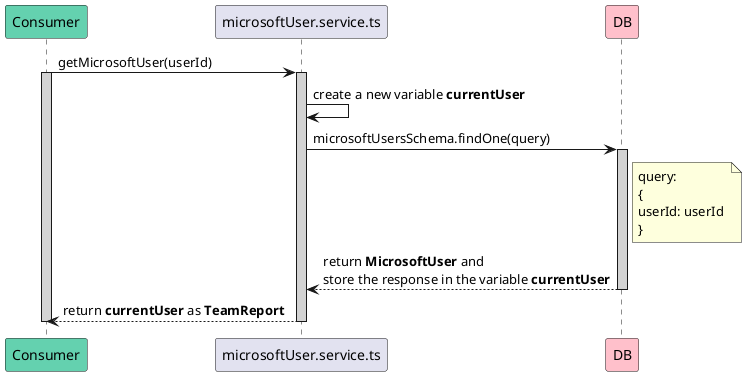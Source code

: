 @startuml getMicrosoftUser
participant Consumer #64D1AF
participant microsoftUser.service.ts
participant DB #FFC0CB

Consumer -> microsoftUser.service.ts : getMicrosoftUser(userId)
activate Consumer #D3D3D3
activate microsoftUser.service.ts #D3D3D3   

microsoftUser.service.ts -> microsoftUser.service.ts: create a new variable **currentUser**

microsoftUser.service.ts -> DB: microsoftUsersSchema.findOne(query)
activate DB #D3D3D3
note right of DB: query: \n{\nuserId: userId \n}

DB --> microsoftUser.service.ts: return **MicrosoftUser** and \nstore the response in the variable **currentUser**
deactivate DB
microsoftUser.service.ts --> Consumer: return **currentUser** as **TeamReport**
deactivate microsoftUser.service.ts
deactivate Consumer
@enduml
